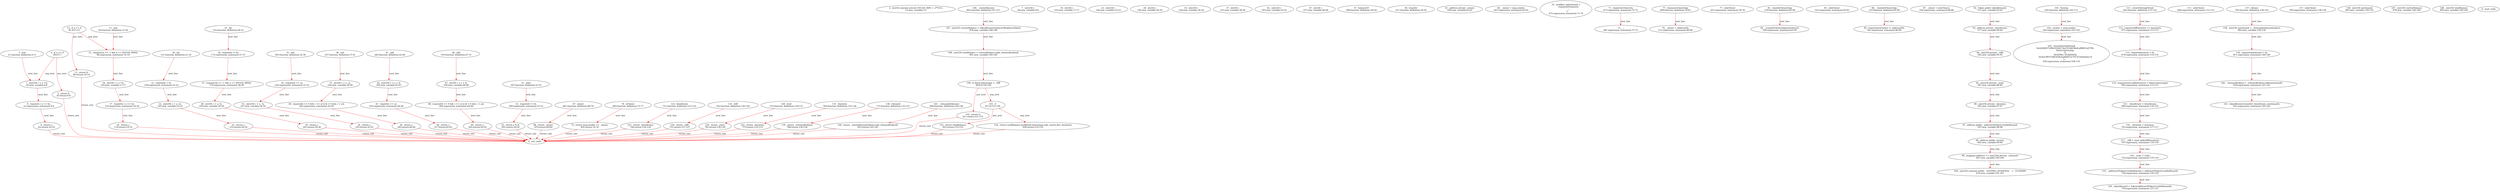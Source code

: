 digraph  {
12 [label="2_ int256 constant private INT256_MIN = -2**255;\n12-new_variable-3-3", type_label=new_variable];
21 [label="3_ mul\n21-function_definition-4-11", type_label=function_definition];
38 [label="4_ if_a == 0\n38-if-5-7", type_label=if];
43 [label="5_ return 0;\n43-return-6-6", type_label=return];
45 [label="7_ uint256 c = a * b;\n45-new_variable-8-8", type_label=new_variable];
46 [label="7_ uint256 c\n46-new_variable-8-8", type_label=new_variable];
53 [label="8_ require(c / a == b);\n53-expression_statement-9-9", type_label=expression_statement];
62 [label="9_ return c;\n62-return-10-10", type_label=return];
64 [label="11_ mul\n64-function_definition-12-20", type_label=function_definition];
81 [label="12_ if_a == 0\n81-if-13-15", type_label=if];
86 [label="13_ return 0;\n86-return-14-14", type_label=return];
88 [label="15_ require(!(a == -1 && b == INT256_MIN));\n88-expression_statement-16-16", type_label=expression_statement];
102 [label="16_ int256 c = a * b;\n102-new_variable-17-17", type_label=new_variable];
103 [label="16_ int256 c\n103-new_variable-17-17", type_label=new_variable];
110 [label="17_ require(c / a == b);\n110-expression_statement-18-18", type_label=expression_statement];
119 [label="18_ return c;\n119-return-19-19", type_label=return];
121 [label="20_ div\n121-function_definition-21-25", type_label=function_definition];
138 [label="21_ require(b > 0);\n138-expression_statement-22-22", type_label=expression_statement];
145 [label="22_ uint256 c = a / b;\n145-new_variable-23-23", type_label=new_variable];
146 [label="22_ uint256 c\n146-new_variable-23-23", type_label=new_variable];
153 [label="23_ return c;\n153-return-24-24", type_label=return];
155 [label="25_ div\n155-function_definition-26-31", type_label=function_definition];
172 [label="26_ require(b != 0);\n172-expression_statement-27-27", type_label=expression_statement];
179 [label="27_ require(!(b == -1 && a == INT256_MIN));\n179-expression_statement-28-28", type_label=expression_statement];
193 [label="28_ int256 c = a / b;\n193-new_variable-29-29", type_label=new_variable];
194 [label="28_ int256 c\n194-new_variable-29-29", type_label=new_variable];
201 [label="29_ return c;\n201-return-30-30", type_label=return];
203 [label="31_ sub\n203-function_definition-32-36", type_label=function_definition];
220 [label="32_ require(b <= a);\n220-expression_statement-33-33", type_label=expression_statement];
227 [label="33_ uint256 c = a - b;\n227-new_variable-34-34", type_label=new_variable];
228 [label="33_ uint256 c\n228-new_variable-34-34", type_label=new_variable];
235 [label="34_ return c;\n235-return-35-35", type_label=return];
237 [label="36_ sub\n237-function_definition-37-41", type_label=function_definition];
254 [label="37_ int256 c = a - b;\n254-new_variable-38-38", type_label=new_variable];
255 [label="37_ int256 c\n255-new_variable-38-38", type_label=new_variable];
262 [label="38_ require((b >= 0 && c <= a) || (b < 0 && c > a));\n262-expression_statement-39-39", type_label=expression_statement];
283 [label="39_ return c;\n283-return-40-40", type_label=return];
285 [label="41_ add\n285-function_definition-42-46", type_label=function_definition];
302 [label="42_ uint256 c = a + b;\n302-new_variable-43-43", type_label=new_variable];
303 [label="42_ uint256 c\n303-new_variable-43-43", type_label=new_variable];
310 [label="43_ require(c >= a);\n310-expression_statement-44-44", type_label=expression_statement];
317 [label="44_ return c;\n317-return-45-45", type_label=return];
319 [label="46_ add\n319-function_definition-47-51", type_label=function_definition];
336 [label="47_ int256 c = a + b;\n336-new_variable-48-48", type_label=new_variable];
337 [label="47_ int256 c\n337-new_variable-48-48", type_label=new_variable];
344 [label="48_ require((b >= 0 && c >= a) || (b < 0 && c < a));\n344-expression_statement-49-49", type_label=expression_statement];
365 [label="49_ return c;\n365-return-50-50", type_label=return];
367 [label="51_ mod\n367-function_definition-52-55", type_label=function_definition];
384 [label="52_ require(b != 0);\n384-expression_statement-53-53", type_label=expression_statement];
391 [label="53_ return a % b;\n391-return-54-54", type_label=return];
398 [label="57_ balanceOf\n398-function_definition-58-58", type_label=function_definition];
411 [label="58_ transfer\n411-function_definition-59-59", type_label=function_definition];
430 [label="61_ address private _owner;\n430-new_variable-62-62", type_label=new_variable];
447 [label="64_ _owner = msg.sender;\n447-expression_statement-65-65", type_label=expression_statement];
461 [label="67_ owner\n461-function_definition-68-70", type_label=function_definition];
470 [label="68_ return _owner;\n470-return-69-69", type_label=return];
472 [label="70_ modifier onlyOwner() {\n        require(isOwner());\n        _;\n    }\n472-expression_statement-71-74", type_label=expression_statement];
475 [label="71_ require(isOwner());\n475-expression_statement-72-72", type_label=expression_statement];
481 [label="72_ _;\n481-expression_statement-73-73", type_label=expression_statement];
483 [label="74_ isOwner\n483-function_definition-75-77", type_label=function_definition];
492 [label="75_ return msg.sender == _owner;\n492-return-76-76", type_label=return];
498 [label="77_ renounceOwnership\n498-function_definition-78-81", type_label=function_definition];
501 [label="77_ onlyOwner\n501-expression_statement-78-78", type_label=expression_statement];
512 [label="79_ _owner = address(0);\n512-expression_statement-80-80", type_label=expression_statement];
518 [label="81_ transferOwnership\n518-function_definition-82-84", type_label=function_definition];
525 [label="81_ onlyOwner\n525-expression_statement-82-82", type_label=expression_statement];
528 [label="82_ _transferOwnership(newOwner);\n528-expression_statement-83-83", type_label=expression_statement];
533 [label="84_ _transferOwnership\n533-function_definition-85-89", type_label=function_definition];
541 [label="85_ require(newOwner != address(0));\n541-expression_statement-86-86", type_label=expression_statement];
556 [label="87_ _owner = newOwner;\n556-expression_statement-88-88", type_label=expression_statement];
571 [label="92_ Token public tokenReward;\n571-new_variable-93-93", type_label=new_variable];
577 [label="93_ address private _beneficiary;\n577-new_variable-94-94", type_label=new_variable];
582 [label="94_ uint256 private _cliff;\n582-new_variable-95-95", type_label=new_variable];
587 [label="95_ uint256 private _start;\n587-new_variable-96-96", type_label=new_variable];
592 [label="96_ uint256 private _duration;\n592-new_variable-97-97", type_label=new_variable];
597 [label="97_ address public _addressOfTokenUsedAsReward;\n597-new_variable-98-98", type_label=new_variable];
602 [label="98_ address public creator;\n602-new_variable-99-99", type_label=new_variable];
607 [label="99_ mapping (address => uint256) private _released;\n607-new_variable-100-100", type_label=new_variable];
614 [label="100_ uint256 constant public   VESTING_DURATION    =  31536000;\n614-new_variable-101-101", type_label=new_variable];
620 [label="101_ Vesting\n620-function_definition-102-111", type_label=function_definition];
624 [label="102_ creator = msg.sender;\n624-expression_statement-103-103", type_label=expression_statement];
630 [label="103_ createVestingPeriod(\n            0xA2690D72D6c932AE7Aa1cC0dE48aEaBBDCaf2799,\n            block.timestamp,\n            0,\n            VESTING_DURATION,\n            0x5b53f9755f82439cba66007ec7073c59e0da4a7d\n        );\n630-expression_statement-104-110", type_label=expression_statement];
645 [label="111_ createVestingPeriod\n645-function_definition-112-122", type_label=function_definition];
668 [label="111_ onlyOwner\n668-expression_statement-112-112", type_label=expression_statement];
671 [label="112_ require(cliffDuration <= duration);\n671-expression_statement-113-113", type_label=expression_statement];
678 [label="113_ require(duration > 0);\n678-expression_statement-114-114", type_label=expression_statement];
685 [label="114_ require(start.add(duration) > block.timestamp);\n685-expression_statement-115-115", type_label=expression_statement];
699 [label="115_ _beneficiary = beneficiary;\n699-expression_statement-116-116", type_label=expression_statement];
703 [label="116_ _duration = duration;\n703-expression_statement-117-117", type_label=expression_statement];
707 [label="117_ _cliff = start.add(cliffDuration);\n707-expression_statement-118-118", type_label=expression_statement];
716 [label="118_ _start = start;\n716-expression_statement-119-119", type_label=expression_statement];
720 [label="119_ _addressOfTokenUsedAsReward = addressOfTokenUsedAsReward;\n720-expression_statement-120-120", type_label=expression_statement];
724 [label="120_ tokenReward = Token(addressOfTokenUsedAsReward);\n724-expression_statement-121-121", type_label=expression_statement];
731 [label="122_ beneficiary\n731-function_definition-123-125", type_label=function_definition];
740 [label="123_ return _beneficiary;\n740-return-124-124", type_label=return];
742 [label="125_ cliff\n742-function_definition-126-128", type_label=function_definition];
751 [label="126_ return _cliff;\n751-return-127-127", type_label=return];
753 [label="128_ start\n753-function_definition-129-131", type_label=function_definition];
762 [label="129_ return _start;\n762-return-130-130", type_label=return];
764 [label="131_ duration\n764-function_definition-132-134", type_label=function_definition];
773 [label="132_ return _duration;\n773-return-133-133", type_label=return];
775 [label="134_ released\n775-function_definition-135-137", type_label=function_definition];
788 [label="135_ return _released[token];\n788-return-136-136", type_label=return];
792 [label="137_ release\n792-function_definition-138-143", type_label=function_definition];
799 [label="137_ onlyOwner\n799-expression_statement-138-138", type_label=expression_statement];
802 [label="138_ uint256 unreleased = _releasableAmount(token);\n802-new_variable-139-139", type_label=new_variable];
803 [label="138_ uint256 unreleased\n803-new_variable-139-139", type_label=new_variable];
811 [label="139_ require(unreleased > 0);\n811-expression_statement-140-140", type_label=expression_statement];
818 [label="140_ _released[token] = _released[token].add(unreleased);\n818-expression_statement-141-141", type_label=expression_statement];
831 [label="141_ tokenReward.transfer(_beneficiary, unreleased);\n831-expression_statement-142-142", type_label=expression_statement];
840 [label="143_ _releasableAmount\n840-function_definition-144-146", type_label=function_definition];
853 [label="144_ return _vestedAmount(token).sub(_released[token]);\n853-return-145-145", type_label=return];
865 [label="146_ _vestedAmount\n865-function_definition-147-157", type_label=function_definition];
878 [label="147_ uint256 currentBalance = tokenReward.balanceOf(address(this));\n878-new_variable-148-148", type_label=new_variable];
879 [label="147_ uint256 currentBalance\n879-new_variable-148-148", type_label=new_variable];
891 [label="148_ uint256 totalBalance = currentBalance.add(_released[token]);\n891-new_variable-149-149", type_label=new_variable];
892 [label="148_ uint256 totalBalance\n892-new_variable-149-149", type_label=new_variable];
904 [label="149_ if_block.timestamp < _cliff\n904-if-150-156", type_label=if];
911 [label="150_ return 0;\n911-return-151-151", type_label=return];
913 [label="151_ if\n913-if-152-156", type_label=if];
925 [label="152_ return totalBalance;\n925-return-153-153", type_label=return];
928 [label="154_ return totalBalance.mul(block.timestamp.sub(_start)).div(_duration);\n928-return-155-155", type_label=return];
1 [label="0_ start_node", type_label=start];
2 [label="0_ exit_node", type_label=exit];
21 -> 45  [color=red, controlflow_type=next_line, edge_type=CFG_edge, key=0, label=next_line];
38 -> 43  [color=red, controlflow_type=pos_next, edge_type=CFG_edge, key=0, label=pos_next];
38 -> 45  [color=red, controlflow_type=neg_next, edge_type=CFG_edge, key=0, label=neg_next];
43 -> 2  [color=red, controlflow_type=return_exit, edge_type=CFG_edge, key=0, label=return_exit];
45 -> 53  [color=red, controlflow_type=next_line, edge_type=CFG_edge, key=0, label=next_line];
53 -> 62  [color=red, controlflow_type=next_line, edge_type=CFG_edge, key=0, label=next_line];
62 -> 2  [color=red, controlflow_type=return_exit, edge_type=CFG_edge, key=0, label=return_exit];
64 -> 88  [color=red, controlflow_type=next_line, edge_type=CFG_edge, key=0, label=next_line];
81 -> 86  [color=red, controlflow_type=pos_next, edge_type=CFG_edge, key=0, label=pos_next];
81 -> 88  [color=red, controlflow_type=neg_next, edge_type=CFG_edge, key=0, label=neg_next];
86 -> 2  [color=red, controlflow_type=return_exit, edge_type=CFG_edge, key=0, label=return_exit];
88 -> 102  [color=red, controlflow_type=next_line, edge_type=CFG_edge, key=0, label=next_line];
102 -> 110  [color=red, controlflow_type=next_line, edge_type=CFG_edge, key=0, label=next_line];
110 -> 119  [color=red, controlflow_type=next_line, edge_type=CFG_edge, key=0, label=next_line];
119 -> 2  [color=red, controlflow_type=return_exit, edge_type=CFG_edge, key=0, label=return_exit];
121 -> 138  [color=red, controlflow_type=next_line, edge_type=CFG_edge, key=0, label=next_line];
138 -> 145  [color=red, controlflow_type=next_line, edge_type=CFG_edge, key=0, label=next_line];
145 -> 153  [color=red, controlflow_type=next_line, edge_type=CFG_edge, key=0, label=next_line];
153 -> 2  [color=red, controlflow_type=return_exit, edge_type=CFG_edge, key=0, label=return_exit];
155 -> 172  [color=red, controlflow_type=next_line, edge_type=CFG_edge, key=0, label=next_line];
172 -> 179  [color=red, controlflow_type=next_line, edge_type=CFG_edge, key=0, label=next_line];
179 -> 193  [color=red, controlflow_type=next_line, edge_type=CFG_edge, key=0, label=next_line];
193 -> 201  [color=red, controlflow_type=next_line, edge_type=CFG_edge, key=0, label=next_line];
201 -> 2  [color=red, controlflow_type=return_exit, edge_type=CFG_edge, key=0, label=return_exit];
203 -> 220  [color=red, controlflow_type=next_line, edge_type=CFG_edge, key=0, label=next_line];
220 -> 227  [color=red, controlflow_type=next_line, edge_type=CFG_edge, key=0, label=next_line];
227 -> 235  [color=red, controlflow_type=next_line, edge_type=CFG_edge, key=0, label=next_line];
235 -> 2  [color=red, controlflow_type=return_exit, edge_type=CFG_edge, key=0, label=return_exit];
237 -> 254  [color=red, controlflow_type=next_line, edge_type=CFG_edge, key=0, label=next_line];
254 -> 262  [color=red, controlflow_type=next_line, edge_type=CFG_edge, key=0, label=next_line];
262 -> 283  [color=red, controlflow_type=next_line, edge_type=CFG_edge, key=0, label=next_line];
283 -> 2  [color=red, controlflow_type=return_exit, edge_type=CFG_edge, key=0, label=return_exit];
285 -> 302  [color=red, controlflow_type=next_line, edge_type=CFG_edge, key=0, label=next_line];
302 -> 310  [color=red, controlflow_type=next_line, edge_type=CFG_edge, key=0, label=next_line];
310 -> 317  [color=red, controlflow_type=next_line, edge_type=CFG_edge, key=0, label=next_line];
317 -> 2  [color=red, controlflow_type=return_exit, edge_type=CFG_edge, key=0, label=return_exit];
319 -> 336  [color=red, controlflow_type=next_line, edge_type=CFG_edge, key=0, label=next_line];
336 -> 344  [color=red, controlflow_type=next_line, edge_type=CFG_edge, key=0, label=next_line];
344 -> 365  [color=red, controlflow_type=next_line, edge_type=CFG_edge, key=0, label=next_line];
365 -> 2  [color=red, controlflow_type=return_exit, edge_type=CFG_edge, key=0, label=return_exit];
367 -> 384  [color=red, controlflow_type=next_line, edge_type=CFG_edge, key=0, label=next_line];
384 -> 391  [color=red, controlflow_type=next_line, edge_type=CFG_edge, key=0, label=next_line];
391 -> 2  [color=red, controlflow_type=return_exit, edge_type=CFG_edge, key=0, label=return_exit];
461 -> 470  [color=red, controlflow_type=next_line, edge_type=CFG_edge, key=0, label=next_line];
470 -> 2  [color=red, controlflow_type=return_exit, edge_type=CFG_edge, key=0, label=return_exit];
475 -> 481  [color=red, controlflow_type=next_line, edge_type=CFG_edge, key=0, label=next_line];
483 -> 492  [color=red, controlflow_type=next_line, edge_type=CFG_edge, key=0, label=next_line];
492 -> 2  [color=red, controlflow_type=return_exit, edge_type=CFG_edge, key=0, label=return_exit];
498 -> 512  [color=red, controlflow_type=next_line, edge_type=CFG_edge, key=0, label=next_line];
518 -> 528  [color=red, controlflow_type=next_line, edge_type=CFG_edge, key=0, label=next_line];
533 -> 541  [color=red, controlflow_type=next_line, edge_type=CFG_edge, key=0, label=next_line];
571 -> 577  [color=red, controlflow_type=next_line, edge_type=CFG_edge, key=0, label=next_line];
577 -> 582  [color=red, controlflow_type=next_line, edge_type=CFG_edge, key=0, label=next_line];
582 -> 587  [color=red, controlflow_type=next_line, edge_type=CFG_edge, key=0, label=next_line];
587 -> 592  [color=red, controlflow_type=next_line, edge_type=CFG_edge, key=0, label=next_line];
592 -> 597  [color=red, controlflow_type=next_line, edge_type=CFG_edge, key=0, label=next_line];
597 -> 602  [color=red, controlflow_type=next_line, edge_type=CFG_edge, key=0, label=next_line];
602 -> 607  [color=red, controlflow_type=next_line, edge_type=CFG_edge, key=0, label=next_line];
607 -> 614  [color=red, controlflow_type=next_line, edge_type=CFG_edge, key=0, label=next_line];
620 -> 624  [color=red, controlflow_type=next_line, edge_type=CFG_edge, key=0, label=next_line];
624 -> 630  [color=red, controlflow_type=next_line, edge_type=CFG_edge, key=0, label=next_line];
645 -> 671  [color=red, controlflow_type=next_line, edge_type=CFG_edge, key=0, label=next_line];
671 -> 678  [color=red, controlflow_type=next_line, edge_type=CFG_edge, key=0, label=next_line];
678 -> 685  [color=red, controlflow_type=next_line, edge_type=CFG_edge, key=0, label=next_line];
685 -> 699  [color=red, controlflow_type=next_line, edge_type=CFG_edge, key=0, label=next_line];
699 -> 703  [color=red, controlflow_type=next_line, edge_type=CFG_edge, key=0, label=next_line];
703 -> 707  [color=red, controlflow_type=next_line, edge_type=CFG_edge, key=0, label=next_line];
707 -> 716  [color=red, controlflow_type=next_line, edge_type=CFG_edge, key=0, label=next_line];
716 -> 720  [color=red, controlflow_type=next_line, edge_type=CFG_edge, key=0, label=next_line];
720 -> 724  [color=red, controlflow_type=next_line, edge_type=CFG_edge, key=0, label=next_line];
731 -> 740  [color=red, controlflow_type=next_line, edge_type=CFG_edge, key=0, label=next_line];
740 -> 2  [color=red, controlflow_type=return_exit, edge_type=CFG_edge, key=0, label=return_exit];
742 -> 751  [color=red, controlflow_type=next_line, edge_type=CFG_edge, key=0, label=next_line];
751 -> 2  [color=red, controlflow_type=return_exit, edge_type=CFG_edge, key=0, label=return_exit];
753 -> 762  [color=red, controlflow_type=next_line, edge_type=CFG_edge, key=0, label=next_line];
762 -> 2  [color=red, controlflow_type=return_exit, edge_type=CFG_edge, key=0, label=return_exit];
764 -> 773  [color=red, controlflow_type=next_line, edge_type=CFG_edge, key=0, label=next_line];
773 -> 2  [color=red, controlflow_type=return_exit, edge_type=CFG_edge, key=0, label=return_exit];
775 -> 788  [color=red, controlflow_type=next_line, edge_type=CFG_edge, key=0, label=next_line];
788 -> 2  [color=red, controlflow_type=return_exit, edge_type=CFG_edge, key=0, label=return_exit];
792 -> 802  [color=red, controlflow_type=next_line, edge_type=CFG_edge, key=0, label=next_line];
802 -> 811  [color=red, controlflow_type=next_line, edge_type=CFG_edge, key=0, label=next_line];
811 -> 818  [color=red, controlflow_type=next_line, edge_type=CFG_edge, key=0, label=next_line];
818 -> 831  [color=red, controlflow_type=next_line, edge_type=CFG_edge, key=0, label=next_line];
840 -> 853  [color=red, controlflow_type=next_line, edge_type=CFG_edge, key=0, label=next_line];
853 -> 2  [color=red, controlflow_type=return_exit, edge_type=CFG_edge, key=0, label=return_exit];
865 -> 878  [color=red, controlflow_type=next_line, edge_type=CFG_edge, key=0, label=next_line];
878 -> 891  [color=red, controlflow_type=next_line, edge_type=CFG_edge, key=0, label=next_line];
891 -> 904  [color=red, controlflow_type=next_line, edge_type=CFG_edge, key=0, label=next_line];
904 -> 911  [color=red, controlflow_type=pos_next, edge_type=CFG_edge, key=0, label=pos_next];
904 -> 913  [color=red, controlflow_type=neg_next, edge_type=CFG_edge, key=0, label=neg_next];
911 -> 2  [color=red, controlflow_type=return_exit, edge_type=CFG_edge, key=0, label=return_exit];
913 -> 925  [color=red, controlflow_type=pos_next, edge_type=CFG_edge, key=0, label=pos_next];
913 -> 928  [color=red, controlflow_type=neg_next, edge_type=CFG_edge, key=0, label=neg_next];
925 -> 2  [color=red, controlflow_type=return_exit, edge_type=CFG_edge, key=0, label=return_exit];
928 -> 2  [color=red, controlflow_type=return_exit, edge_type=CFG_edge, key=0, label=return_exit];
}
